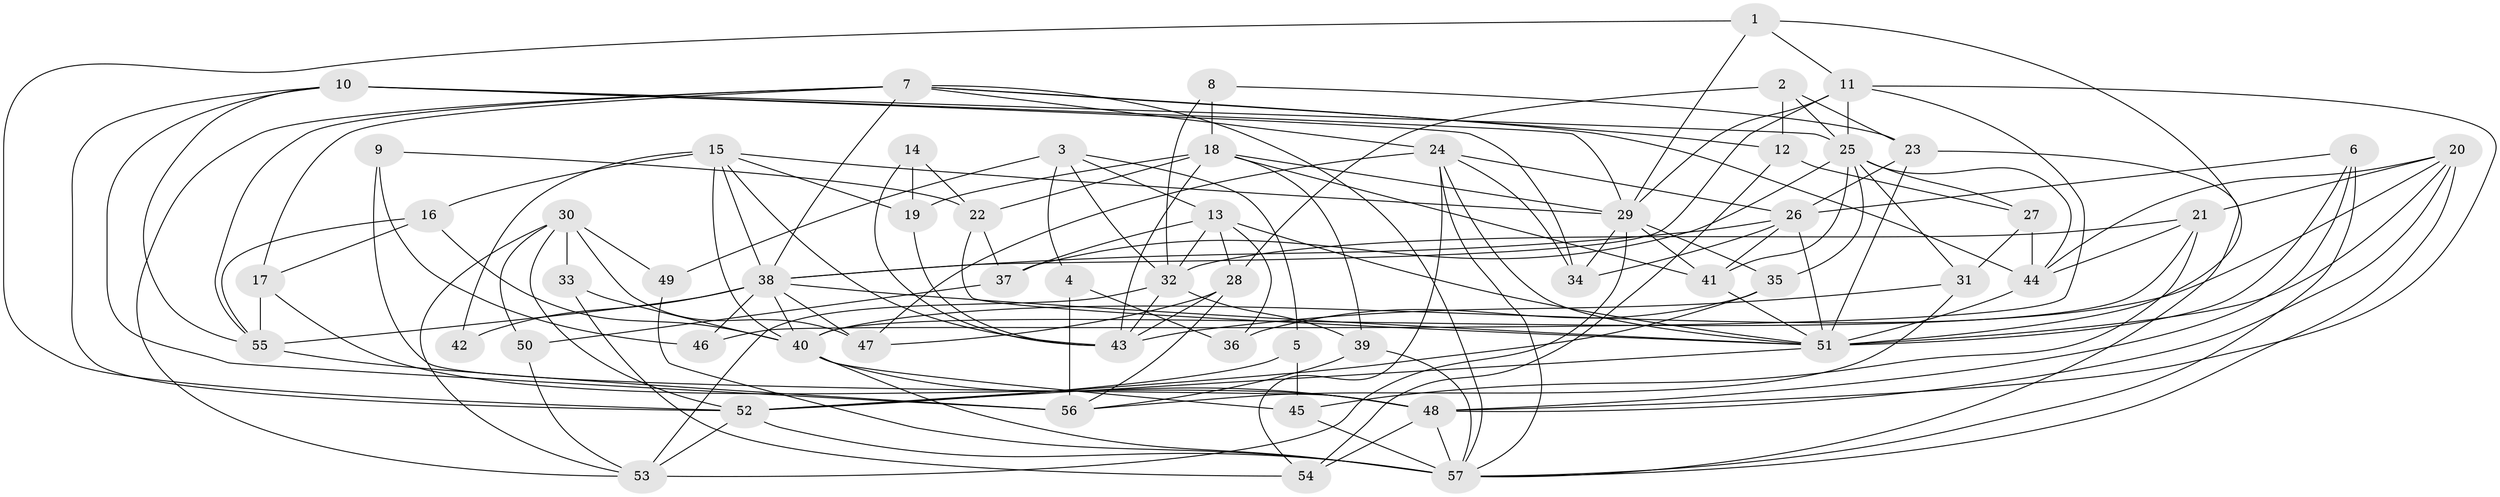// original degree distribution, {5: 0.21929824561403508, 4: 0.24561403508771928, 7: 0.03508771929824561, 3: 0.32456140350877194, 2: 0.09649122807017543, 6: 0.06140350877192982, 8: 0.017543859649122806}
// Generated by graph-tools (version 1.1) at 2025/02/03/09/25 03:02:04]
// undirected, 57 vertices, 153 edges
graph export_dot {
graph [start="1"]
  node [color=gray90,style=filled];
  1;
  2;
  3;
  4;
  5;
  6;
  7;
  8;
  9;
  10;
  11;
  12;
  13;
  14;
  15;
  16;
  17;
  18;
  19;
  20;
  21;
  22;
  23;
  24;
  25;
  26;
  27;
  28;
  29;
  30;
  31;
  32;
  33;
  34;
  35;
  36;
  37;
  38;
  39;
  40;
  41;
  42;
  43;
  44;
  45;
  46;
  47;
  48;
  49;
  50;
  51;
  52;
  53;
  54;
  55;
  56;
  57;
  1 -- 11 [weight=1.0];
  1 -- 29 [weight=1.0];
  1 -- 51 [weight=1.0];
  1 -- 52 [weight=1.0];
  2 -- 12 [weight=1.0];
  2 -- 23 [weight=1.0];
  2 -- 25 [weight=1.0];
  2 -- 28 [weight=1.0];
  3 -- 4 [weight=1.0];
  3 -- 5 [weight=1.0];
  3 -- 13 [weight=1.0];
  3 -- 32 [weight=3.0];
  3 -- 49 [weight=1.0];
  4 -- 36 [weight=1.0];
  4 -- 56 [weight=1.0];
  5 -- 45 [weight=1.0];
  5 -- 52 [weight=1.0];
  6 -- 26 [weight=1.0];
  6 -- 48 [weight=1.0];
  6 -- 51 [weight=1.0];
  6 -- 57 [weight=1.0];
  7 -- 12 [weight=1.0];
  7 -- 17 [weight=1.0];
  7 -- 24 [weight=1.0];
  7 -- 38 [weight=1.0];
  7 -- 44 [weight=1.0];
  7 -- 53 [weight=1.0];
  7 -- 55 [weight=1.0];
  7 -- 57 [weight=1.0];
  8 -- 18 [weight=1.0];
  8 -- 23 [weight=1.0];
  8 -- 32 [weight=1.0];
  9 -- 22 [weight=1.0];
  9 -- 46 [weight=1.0];
  9 -- 48 [weight=1.0];
  10 -- 25 [weight=1.0];
  10 -- 29 [weight=1.0];
  10 -- 34 [weight=1.0];
  10 -- 52 [weight=1.0];
  10 -- 55 [weight=1.0];
  10 -- 56 [weight=1.0];
  11 -- 25 [weight=1.0];
  11 -- 29 [weight=1.0];
  11 -- 38 [weight=1.0];
  11 -- 46 [weight=1.0];
  11 -- 48 [weight=1.0];
  12 -- 27 [weight=1.0];
  12 -- 54 [weight=1.0];
  13 -- 28 [weight=1.0];
  13 -- 32 [weight=1.0];
  13 -- 36 [weight=1.0];
  13 -- 37 [weight=3.0];
  13 -- 51 [weight=1.0];
  14 -- 19 [weight=1.0];
  14 -- 22 [weight=1.0];
  14 -- 43 [weight=1.0];
  15 -- 16 [weight=1.0];
  15 -- 19 [weight=1.0];
  15 -- 29 [weight=2.0];
  15 -- 38 [weight=1.0];
  15 -- 40 [weight=1.0];
  15 -- 42 [weight=1.0];
  15 -- 43 [weight=2.0];
  16 -- 17 [weight=1.0];
  16 -- 40 [weight=1.0];
  16 -- 55 [weight=1.0];
  17 -- 48 [weight=2.0];
  17 -- 55 [weight=1.0];
  18 -- 19 [weight=1.0];
  18 -- 22 [weight=1.0];
  18 -- 29 [weight=1.0];
  18 -- 39 [weight=1.0];
  18 -- 41 [weight=1.0];
  18 -- 43 [weight=1.0];
  19 -- 43 [weight=1.0];
  20 -- 21 [weight=1.0];
  20 -- 40 [weight=1.0];
  20 -- 44 [weight=1.0];
  20 -- 48 [weight=1.0];
  20 -- 51 [weight=2.0];
  20 -- 57 [weight=1.0];
  21 -- 32 [weight=1.0];
  21 -- 40 [weight=1.0];
  21 -- 44 [weight=1.0];
  21 -- 45 [weight=1.0];
  22 -- 37 [weight=1.0];
  22 -- 51 [weight=1.0];
  23 -- 26 [weight=1.0];
  23 -- 51 [weight=1.0];
  23 -- 57 [weight=1.0];
  24 -- 26 [weight=1.0];
  24 -- 34 [weight=1.0];
  24 -- 47 [weight=1.0];
  24 -- 51 [weight=1.0];
  24 -- 54 [weight=1.0];
  24 -- 57 [weight=1.0];
  25 -- 27 [weight=1.0];
  25 -- 31 [weight=1.0];
  25 -- 35 [weight=1.0];
  25 -- 37 [weight=1.0];
  25 -- 41 [weight=1.0];
  25 -- 44 [weight=1.0];
  26 -- 34 [weight=1.0];
  26 -- 38 [weight=1.0];
  26 -- 41 [weight=1.0];
  26 -- 51 [weight=1.0];
  27 -- 31 [weight=1.0];
  27 -- 44 [weight=2.0];
  28 -- 43 [weight=1.0];
  28 -- 47 [weight=1.0];
  28 -- 56 [weight=1.0];
  29 -- 34 [weight=1.0];
  29 -- 35 [weight=1.0];
  29 -- 41 [weight=1.0];
  29 -- 53 [weight=1.0];
  30 -- 33 [weight=1.0];
  30 -- 47 [weight=2.0];
  30 -- 49 [weight=1.0];
  30 -- 50 [weight=1.0];
  30 -- 52 [weight=1.0];
  30 -- 53 [weight=1.0];
  31 -- 43 [weight=1.0];
  31 -- 56 [weight=1.0];
  32 -- 39 [weight=1.0];
  32 -- 43 [weight=2.0];
  32 -- 53 [weight=1.0];
  33 -- 40 [weight=1.0];
  33 -- 54 [weight=1.0];
  35 -- 36 [weight=2.0];
  35 -- 52 [weight=1.0];
  37 -- 50 [weight=1.0];
  38 -- 40 [weight=1.0];
  38 -- 42 [weight=1.0];
  38 -- 46 [weight=1.0];
  38 -- 47 [weight=2.0];
  38 -- 51 [weight=1.0];
  38 -- 55 [weight=1.0];
  39 -- 56 [weight=1.0];
  39 -- 57 [weight=1.0];
  40 -- 45 [weight=1.0];
  40 -- 48 [weight=1.0];
  40 -- 57 [weight=1.0];
  41 -- 51 [weight=1.0];
  44 -- 51 [weight=1.0];
  45 -- 57 [weight=1.0];
  48 -- 54 [weight=1.0];
  48 -- 57 [weight=2.0];
  49 -- 57 [weight=1.0];
  50 -- 53 [weight=1.0];
  51 -- 52 [weight=1.0];
  52 -- 53 [weight=1.0];
  52 -- 57 [weight=1.0];
  55 -- 56 [weight=2.0];
}
